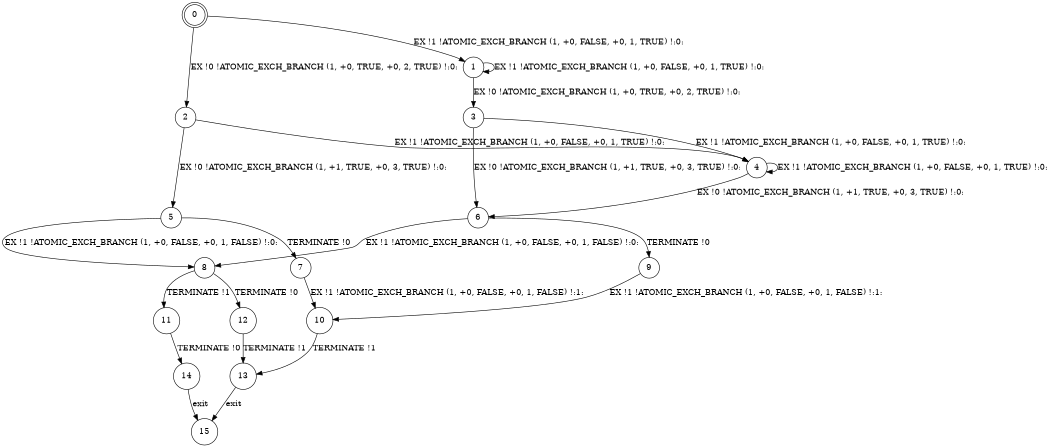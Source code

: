 digraph BCG {
size = "7, 10.5";
center = TRUE;
node [shape = circle];
0 [peripheries = 2];
0 -> 1 [label = "EX !1 !ATOMIC_EXCH_BRANCH (1, +0, FALSE, +0, 1, TRUE) !:0:"];
0 -> 2 [label = "EX !0 !ATOMIC_EXCH_BRANCH (1, +0, TRUE, +0, 2, TRUE) !:0:"];
1 -> 3 [label = "EX !0 !ATOMIC_EXCH_BRANCH (1, +0, TRUE, +0, 2, TRUE) !:0:"];
1 -> 1 [label = "EX !1 !ATOMIC_EXCH_BRANCH (1, +0, FALSE, +0, 1, TRUE) !:0:"];
2 -> 4 [label = "EX !1 !ATOMIC_EXCH_BRANCH (1, +0, FALSE, +0, 1, TRUE) !:0:"];
2 -> 5 [label = "EX !0 !ATOMIC_EXCH_BRANCH (1, +1, TRUE, +0, 3, TRUE) !:0:"];
3 -> 4 [label = "EX !1 !ATOMIC_EXCH_BRANCH (1, +0, FALSE, +0, 1, TRUE) !:0:"];
3 -> 6 [label = "EX !0 !ATOMIC_EXCH_BRANCH (1, +1, TRUE, +0, 3, TRUE) !:0:"];
4 -> 4 [label = "EX !1 !ATOMIC_EXCH_BRANCH (1, +0, FALSE, +0, 1, TRUE) !:0:"];
4 -> 6 [label = "EX !0 !ATOMIC_EXCH_BRANCH (1, +1, TRUE, +0, 3, TRUE) !:0:"];
5 -> 7 [label = "TERMINATE !0"];
5 -> 8 [label = "EX !1 !ATOMIC_EXCH_BRANCH (1, +0, FALSE, +0, 1, FALSE) !:0:"];
6 -> 9 [label = "TERMINATE !0"];
6 -> 8 [label = "EX !1 !ATOMIC_EXCH_BRANCH (1, +0, FALSE, +0, 1, FALSE) !:0:"];
7 -> 10 [label = "EX !1 !ATOMIC_EXCH_BRANCH (1, +0, FALSE, +0, 1, FALSE) !:1:"];
8 -> 11 [label = "TERMINATE !1"];
8 -> 12 [label = "TERMINATE !0"];
9 -> 10 [label = "EX !1 !ATOMIC_EXCH_BRANCH (1, +0, FALSE, +0, 1, FALSE) !:1:"];
10 -> 13 [label = "TERMINATE !1"];
11 -> 14 [label = "TERMINATE !0"];
12 -> 13 [label = "TERMINATE !1"];
13 -> 15 [label = "exit"];
14 -> 15 [label = "exit"];
}
